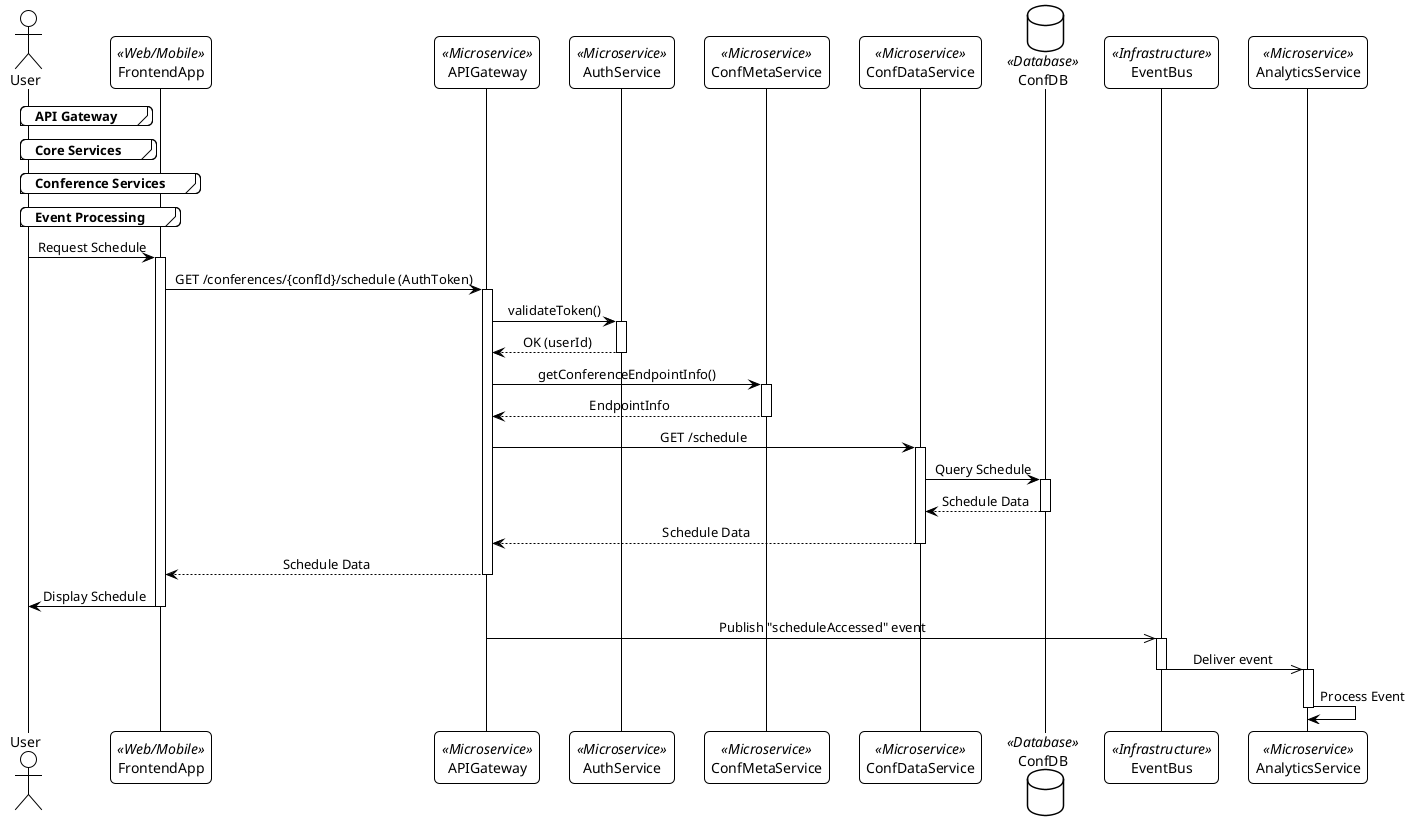 @startuml
!theme plain
skinparam ClassAttributeIconSize 0
skinparam roundcorner 10
skinparam sequenceMessageAlign center

' ===== Participants =====
actor User
participant FrontendApp <<Web/Mobile>>

group API Gateway
    participant APIGateway <<Microservice>>
end

group Core Services
    participant AuthService <<Microservice>>
    participant ConfMetaService <<Microservice>>
end

group Conference Services
    participant ConfDataService <<Microservice>>
    database ConfDB <<Database>>
end

group Event Processing
    participant EventBus <<Infrastructure>>
    participant AnalyticsService <<Microservice>>
end

' ===== Sequence Flow =====
' Initial Request
User -> FrontendApp: Request Schedule
activate FrontendApp

' Authentication Flow
FrontendApp -> APIGateway: GET /conferences/{confId}/schedule (AuthToken)
activate APIGateway

APIGateway -> AuthService: validateToken()
activate AuthService
AuthService --> APIGateway: OK (userId)
deactivate AuthService

' Conference Metadata Flow
APIGateway -> ConfMetaService: getConferenceEndpointInfo()
activate ConfMetaService
ConfMetaService --> APIGateway: EndpointInfo
deactivate ConfMetaService

' Schedule Retrieval Flow
APIGateway -> ConfDataService: GET /schedule
activate ConfDataService

ConfDataService -> ConfDB: Query Schedule
activate ConfDB
ConfDB --> ConfDataService: Schedule Data
deactivate ConfDB

ConfDataService --> APIGateway: Schedule Data
deactivate ConfDataService

' Response Flow
APIGateway --> FrontendApp: Schedule Data
deactivate APIGateway

FrontendApp -> User: Display Schedule
deactivate FrontendApp

' Analytics Flow
APIGateway ->> EventBus: Publish "scheduleAccessed" event
activate EventBus
EventBus ->> AnalyticsService: Deliver event
deactivate EventBus
activate AnalyticsService
AnalyticsService -> AnalyticsService: Process Event
deactivate AnalyticsService
@enduml